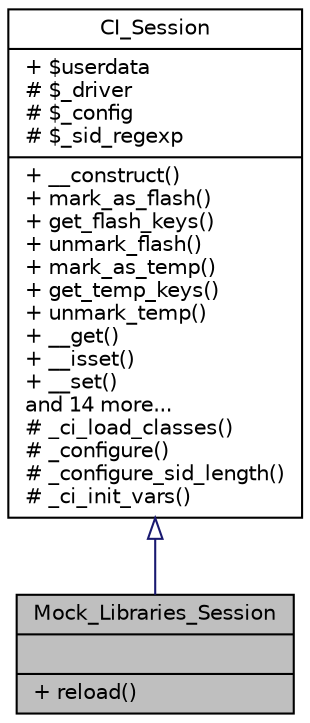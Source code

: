 digraph "Mock_Libraries_Session"
{
 // LATEX_PDF_SIZE
  edge [fontname="Helvetica",fontsize="10",labelfontname="Helvetica",labelfontsize="10"];
  node [fontname="Helvetica",fontsize="10",shape=record];
  Node2 [label="{Mock_Libraries_Session\n||+ reload()\l}",height=0.2,width=0.4,color="black", fillcolor="grey75", style="filled", fontcolor="black",tooltip=" "];
  Node3 -> Node2 [dir="back",color="midnightblue",fontsize="10",style="solid",arrowtail="onormal",fontname="Helvetica"];
  Node3 [label="{CI_Session\n|+ $userdata\l# $_driver\l# $_config\l# $_sid_regexp\l|+ __construct()\l+ mark_as_flash()\l+ get_flash_keys()\l+ unmark_flash()\l+ mark_as_temp()\l+ get_temp_keys()\l+ unmark_temp()\l+ __get()\l+ __isset()\l+ __set()\land 14 more...\l# _ci_load_classes()\l# _configure()\l# _configure_sid_length()\l# _ci_init_vars()\l}",height=0.2,width=0.4,color="black", fillcolor="white", style="filled",URL="$class_c_i___session.html",tooltip=" "];
}
